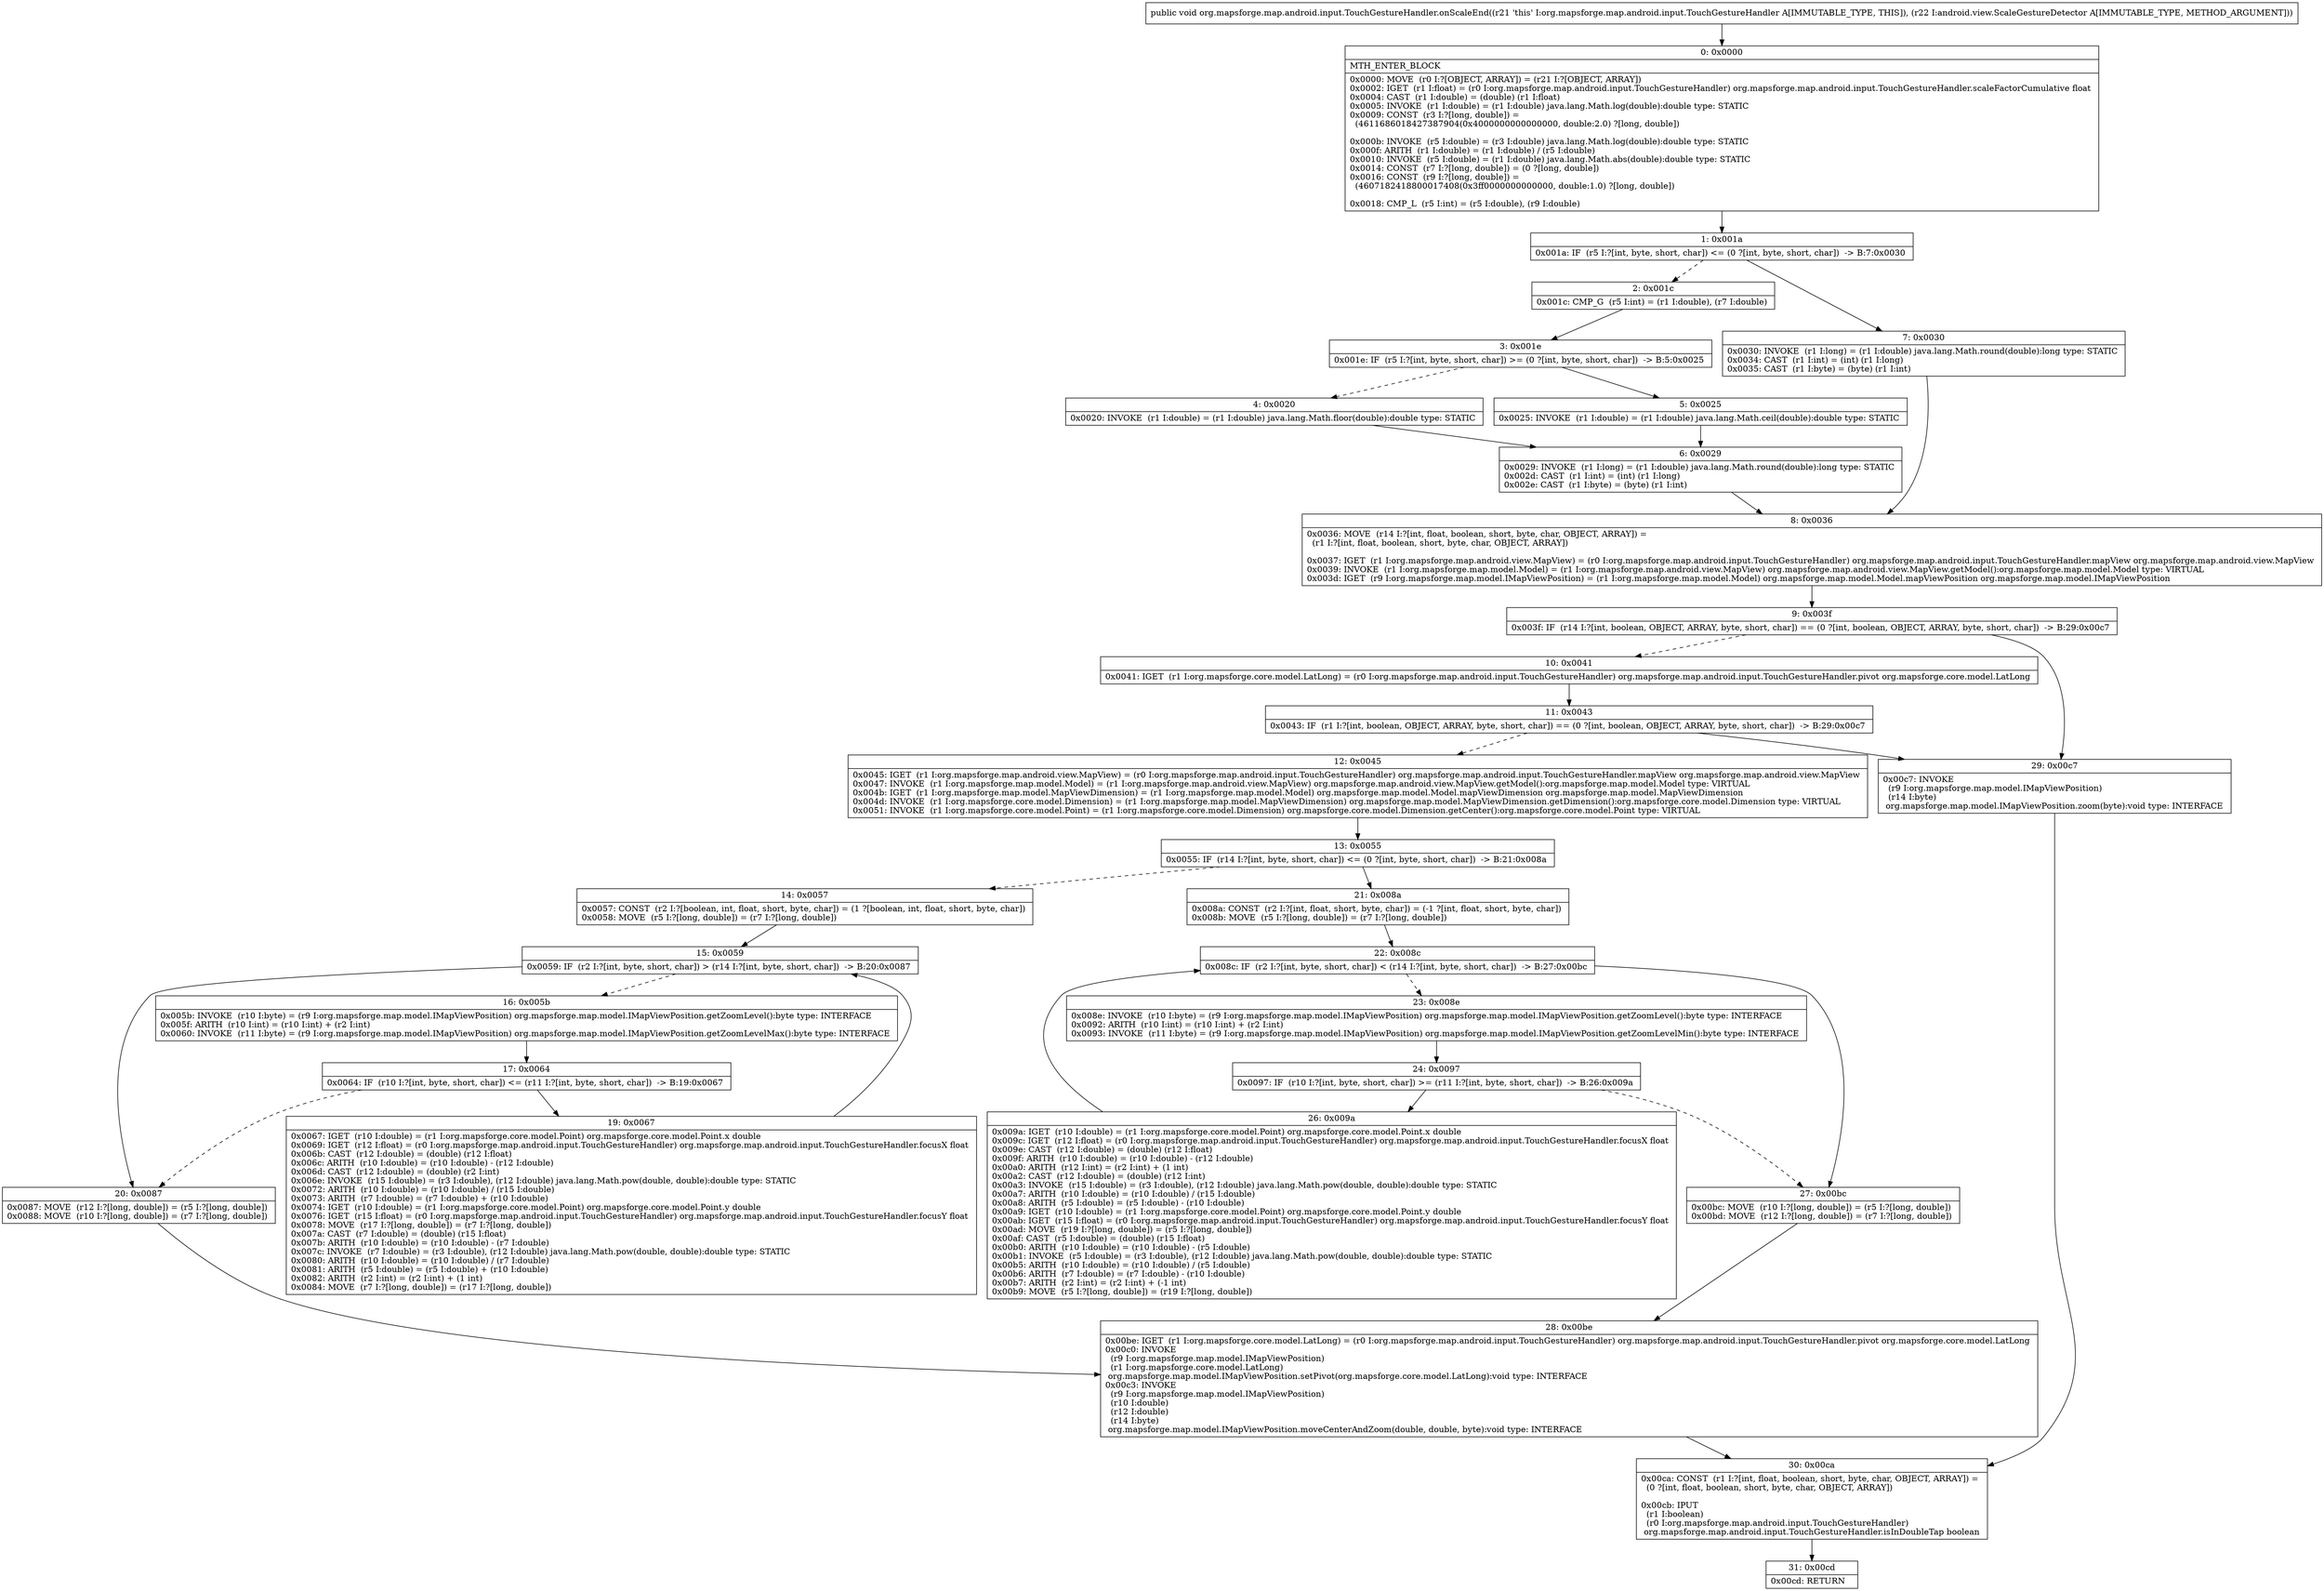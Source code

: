 digraph "CFG fororg.mapsforge.map.android.input.TouchGestureHandler.onScaleEnd(Landroid\/view\/ScaleGestureDetector;)V" {
Node_0 [shape=record,label="{0\:\ 0x0000|MTH_ENTER_BLOCK\l|0x0000: MOVE  (r0 I:?[OBJECT, ARRAY]) = (r21 I:?[OBJECT, ARRAY]) \l0x0002: IGET  (r1 I:float) = (r0 I:org.mapsforge.map.android.input.TouchGestureHandler) org.mapsforge.map.android.input.TouchGestureHandler.scaleFactorCumulative float \l0x0004: CAST  (r1 I:double) = (double) (r1 I:float) \l0x0005: INVOKE  (r1 I:double) = (r1 I:double) java.lang.Math.log(double):double type: STATIC \l0x0009: CONST  (r3 I:?[long, double]) = \l  (4611686018427387904(0x4000000000000000, double:2.0) ?[long, double])\l \l0x000b: INVOKE  (r5 I:double) = (r3 I:double) java.lang.Math.log(double):double type: STATIC \l0x000f: ARITH  (r1 I:double) = (r1 I:double) \/ (r5 I:double) \l0x0010: INVOKE  (r5 I:double) = (r1 I:double) java.lang.Math.abs(double):double type: STATIC \l0x0014: CONST  (r7 I:?[long, double]) = (0 ?[long, double]) \l0x0016: CONST  (r9 I:?[long, double]) = \l  (4607182418800017408(0x3ff0000000000000, double:1.0) ?[long, double])\l \l0x0018: CMP_L  (r5 I:int) = (r5 I:double), (r9 I:double) \l}"];
Node_1 [shape=record,label="{1\:\ 0x001a|0x001a: IF  (r5 I:?[int, byte, short, char]) \<= (0 ?[int, byte, short, char])  \-\> B:7:0x0030 \l}"];
Node_2 [shape=record,label="{2\:\ 0x001c|0x001c: CMP_G  (r5 I:int) = (r1 I:double), (r7 I:double) \l}"];
Node_3 [shape=record,label="{3\:\ 0x001e|0x001e: IF  (r5 I:?[int, byte, short, char]) \>= (0 ?[int, byte, short, char])  \-\> B:5:0x0025 \l}"];
Node_4 [shape=record,label="{4\:\ 0x0020|0x0020: INVOKE  (r1 I:double) = (r1 I:double) java.lang.Math.floor(double):double type: STATIC \l}"];
Node_5 [shape=record,label="{5\:\ 0x0025|0x0025: INVOKE  (r1 I:double) = (r1 I:double) java.lang.Math.ceil(double):double type: STATIC \l}"];
Node_6 [shape=record,label="{6\:\ 0x0029|0x0029: INVOKE  (r1 I:long) = (r1 I:double) java.lang.Math.round(double):long type: STATIC \l0x002d: CAST  (r1 I:int) = (int) (r1 I:long) \l0x002e: CAST  (r1 I:byte) = (byte) (r1 I:int) \l}"];
Node_7 [shape=record,label="{7\:\ 0x0030|0x0030: INVOKE  (r1 I:long) = (r1 I:double) java.lang.Math.round(double):long type: STATIC \l0x0034: CAST  (r1 I:int) = (int) (r1 I:long) \l0x0035: CAST  (r1 I:byte) = (byte) (r1 I:int) \l}"];
Node_8 [shape=record,label="{8\:\ 0x0036|0x0036: MOVE  (r14 I:?[int, float, boolean, short, byte, char, OBJECT, ARRAY]) = \l  (r1 I:?[int, float, boolean, short, byte, char, OBJECT, ARRAY])\l \l0x0037: IGET  (r1 I:org.mapsforge.map.android.view.MapView) = (r0 I:org.mapsforge.map.android.input.TouchGestureHandler) org.mapsforge.map.android.input.TouchGestureHandler.mapView org.mapsforge.map.android.view.MapView \l0x0039: INVOKE  (r1 I:org.mapsforge.map.model.Model) = (r1 I:org.mapsforge.map.android.view.MapView) org.mapsforge.map.android.view.MapView.getModel():org.mapsforge.map.model.Model type: VIRTUAL \l0x003d: IGET  (r9 I:org.mapsforge.map.model.IMapViewPosition) = (r1 I:org.mapsforge.map.model.Model) org.mapsforge.map.model.Model.mapViewPosition org.mapsforge.map.model.IMapViewPosition \l}"];
Node_9 [shape=record,label="{9\:\ 0x003f|0x003f: IF  (r14 I:?[int, boolean, OBJECT, ARRAY, byte, short, char]) == (0 ?[int, boolean, OBJECT, ARRAY, byte, short, char])  \-\> B:29:0x00c7 \l}"];
Node_10 [shape=record,label="{10\:\ 0x0041|0x0041: IGET  (r1 I:org.mapsforge.core.model.LatLong) = (r0 I:org.mapsforge.map.android.input.TouchGestureHandler) org.mapsforge.map.android.input.TouchGestureHandler.pivot org.mapsforge.core.model.LatLong \l}"];
Node_11 [shape=record,label="{11\:\ 0x0043|0x0043: IF  (r1 I:?[int, boolean, OBJECT, ARRAY, byte, short, char]) == (0 ?[int, boolean, OBJECT, ARRAY, byte, short, char])  \-\> B:29:0x00c7 \l}"];
Node_12 [shape=record,label="{12\:\ 0x0045|0x0045: IGET  (r1 I:org.mapsforge.map.android.view.MapView) = (r0 I:org.mapsforge.map.android.input.TouchGestureHandler) org.mapsforge.map.android.input.TouchGestureHandler.mapView org.mapsforge.map.android.view.MapView \l0x0047: INVOKE  (r1 I:org.mapsforge.map.model.Model) = (r1 I:org.mapsforge.map.android.view.MapView) org.mapsforge.map.android.view.MapView.getModel():org.mapsforge.map.model.Model type: VIRTUAL \l0x004b: IGET  (r1 I:org.mapsforge.map.model.MapViewDimension) = (r1 I:org.mapsforge.map.model.Model) org.mapsforge.map.model.Model.mapViewDimension org.mapsforge.map.model.MapViewDimension \l0x004d: INVOKE  (r1 I:org.mapsforge.core.model.Dimension) = (r1 I:org.mapsforge.map.model.MapViewDimension) org.mapsforge.map.model.MapViewDimension.getDimension():org.mapsforge.core.model.Dimension type: VIRTUAL \l0x0051: INVOKE  (r1 I:org.mapsforge.core.model.Point) = (r1 I:org.mapsforge.core.model.Dimension) org.mapsforge.core.model.Dimension.getCenter():org.mapsforge.core.model.Point type: VIRTUAL \l}"];
Node_13 [shape=record,label="{13\:\ 0x0055|0x0055: IF  (r14 I:?[int, byte, short, char]) \<= (0 ?[int, byte, short, char])  \-\> B:21:0x008a \l}"];
Node_14 [shape=record,label="{14\:\ 0x0057|0x0057: CONST  (r2 I:?[boolean, int, float, short, byte, char]) = (1 ?[boolean, int, float, short, byte, char]) \l0x0058: MOVE  (r5 I:?[long, double]) = (r7 I:?[long, double]) \l}"];
Node_15 [shape=record,label="{15\:\ 0x0059|0x0059: IF  (r2 I:?[int, byte, short, char]) \> (r14 I:?[int, byte, short, char])  \-\> B:20:0x0087 \l}"];
Node_16 [shape=record,label="{16\:\ 0x005b|0x005b: INVOKE  (r10 I:byte) = (r9 I:org.mapsforge.map.model.IMapViewPosition) org.mapsforge.map.model.IMapViewPosition.getZoomLevel():byte type: INTERFACE \l0x005f: ARITH  (r10 I:int) = (r10 I:int) + (r2 I:int) \l0x0060: INVOKE  (r11 I:byte) = (r9 I:org.mapsforge.map.model.IMapViewPosition) org.mapsforge.map.model.IMapViewPosition.getZoomLevelMax():byte type: INTERFACE \l}"];
Node_17 [shape=record,label="{17\:\ 0x0064|0x0064: IF  (r10 I:?[int, byte, short, char]) \<= (r11 I:?[int, byte, short, char])  \-\> B:19:0x0067 \l}"];
Node_19 [shape=record,label="{19\:\ 0x0067|0x0067: IGET  (r10 I:double) = (r1 I:org.mapsforge.core.model.Point) org.mapsforge.core.model.Point.x double \l0x0069: IGET  (r12 I:float) = (r0 I:org.mapsforge.map.android.input.TouchGestureHandler) org.mapsforge.map.android.input.TouchGestureHandler.focusX float \l0x006b: CAST  (r12 I:double) = (double) (r12 I:float) \l0x006c: ARITH  (r10 I:double) = (r10 I:double) \- (r12 I:double) \l0x006d: CAST  (r12 I:double) = (double) (r2 I:int) \l0x006e: INVOKE  (r15 I:double) = (r3 I:double), (r12 I:double) java.lang.Math.pow(double, double):double type: STATIC \l0x0072: ARITH  (r10 I:double) = (r10 I:double) \/ (r15 I:double) \l0x0073: ARITH  (r7 I:double) = (r7 I:double) + (r10 I:double) \l0x0074: IGET  (r10 I:double) = (r1 I:org.mapsforge.core.model.Point) org.mapsforge.core.model.Point.y double \l0x0076: IGET  (r15 I:float) = (r0 I:org.mapsforge.map.android.input.TouchGestureHandler) org.mapsforge.map.android.input.TouchGestureHandler.focusY float \l0x0078: MOVE  (r17 I:?[long, double]) = (r7 I:?[long, double]) \l0x007a: CAST  (r7 I:double) = (double) (r15 I:float) \l0x007b: ARITH  (r10 I:double) = (r10 I:double) \- (r7 I:double) \l0x007c: INVOKE  (r7 I:double) = (r3 I:double), (r12 I:double) java.lang.Math.pow(double, double):double type: STATIC \l0x0080: ARITH  (r10 I:double) = (r10 I:double) \/ (r7 I:double) \l0x0081: ARITH  (r5 I:double) = (r5 I:double) + (r10 I:double) \l0x0082: ARITH  (r2 I:int) = (r2 I:int) + (1 int) \l0x0084: MOVE  (r7 I:?[long, double]) = (r17 I:?[long, double]) \l}"];
Node_20 [shape=record,label="{20\:\ 0x0087|0x0087: MOVE  (r12 I:?[long, double]) = (r5 I:?[long, double]) \l0x0088: MOVE  (r10 I:?[long, double]) = (r7 I:?[long, double]) \l}"];
Node_21 [shape=record,label="{21\:\ 0x008a|0x008a: CONST  (r2 I:?[int, float, short, byte, char]) = (\-1 ?[int, float, short, byte, char]) \l0x008b: MOVE  (r5 I:?[long, double]) = (r7 I:?[long, double]) \l}"];
Node_22 [shape=record,label="{22\:\ 0x008c|0x008c: IF  (r2 I:?[int, byte, short, char]) \< (r14 I:?[int, byte, short, char])  \-\> B:27:0x00bc \l}"];
Node_23 [shape=record,label="{23\:\ 0x008e|0x008e: INVOKE  (r10 I:byte) = (r9 I:org.mapsforge.map.model.IMapViewPosition) org.mapsforge.map.model.IMapViewPosition.getZoomLevel():byte type: INTERFACE \l0x0092: ARITH  (r10 I:int) = (r10 I:int) + (r2 I:int) \l0x0093: INVOKE  (r11 I:byte) = (r9 I:org.mapsforge.map.model.IMapViewPosition) org.mapsforge.map.model.IMapViewPosition.getZoomLevelMin():byte type: INTERFACE \l}"];
Node_24 [shape=record,label="{24\:\ 0x0097|0x0097: IF  (r10 I:?[int, byte, short, char]) \>= (r11 I:?[int, byte, short, char])  \-\> B:26:0x009a \l}"];
Node_26 [shape=record,label="{26\:\ 0x009a|0x009a: IGET  (r10 I:double) = (r1 I:org.mapsforge.core.model.Point) org.mapsforge.core.model.Point.x double \l0x009c: IGET  (r12 I:float) = (r0 I:org.mapsforge.map.android.input.TouchGestureHandler) org.mapsforge.map.android.input.TouchGestureHandler.focusX float \l0x009e: CAST  (r12 I:double) = (double) (r12 I:float) \l0x009f: ARITH  (r10 I:double) = (r10 I:double) \- (r12 I:double) \l0x00a0: ARITH  (r12 I:int) = (r2 I:int) + (1 int) \l0x00a2: CAST  (r12 I:double) = (double) (r12 I:int) \l0x00a3: INVOKE  (r15 I:double) = (r3 I:double), (r12 I:double) java.lang.Math.pow(double, double):double type: STATIC \l0x00a7: ARITH  (r10 I:double) = (r10 I:double) \/ (r15 I:double) \l0x00a8: ARITH  (r5 I:double) = (r5 I:double) \- (r10 I:double) \l0x00a9: IGET  (r10 I:double) = (r1 I:org.mapsforge.core.model.Point) org.mapsforge.core.model.Point.y double \l0x00ab: IGET  (r15 I:float) = (r0 I:org.mapsforge.map.android.input.TouchGestureHandler) org.mapsforge.map.android.input.TouchGestureHandler.focusY float \l0x00ad: MOVE  (r19 I:?[long, double]) = (r5 I:?[long, double]) \l0x00af: CAST  (r5 I:double) = (double) (r15 I:float) \l0x00b0: ARITH  (r10 I:double) = (r10 I:double) \- (r5 I:double) \l0x00b1: INVOKE  (r5 I:double) = (r3 I:double), (r12 I:double) java.lang.Math.pow(double, double):double type: STATIC \l0x00b5: ARITH  (r10 I:double) = (r10 I:double) \/ (r5 I:double) \l0x00b6: ARITH  (r7 I:double) = (r7 I:double) \- (r10 I:double) \l0x00b7: ARITH  (r2 I:int) = (r2 I:int) + (\-1 int) \l0x00b9: MOVE  (r5 I:?[long, double]) = (r19 I:?[long, double]) \l}"];
Node_27 [shape=record,label="{27\:\ 0x00bc|0x00bc: MOVE  (r10 I:?[long, double]) = (r5 I:?[long, double]) \l0x00bd: MOVE  (r12 I:?[long, double]) = (r7 I:?[long, double]) \l}"];
Node_28 [shape=record,label="{28\:\ 0x00be|0x00be: IGET  (r1 I:org.mapsforge.core.model.LatLong) = (r0 I:org.mapsforge.map.android.input.TouchGestureHandler) org.mapsforge.map.android.input.TouchGestureHandler.pivot org.mapsforge.core.model.LatLong \l0x00c0: INVOKE  \l  (r9 I:org.mapsforge.map.model.IMapViewPosition)\l  (r1 I:org.mapsforge.core.model.LatLong)\l org.mapsforge.map.model.IMapViewPosition.setPivot(org.mapsforge.core.model.LatLong):void type: INTERFACE \l0x00c3: INVOKE  \l  (r9 I:org.mapsforge.map.model.IMapViewPosition)\l  (r10 I:double)\l  (r12 I:double)\l  (r14 I:byte)\l org.mapsforge.map.model.IMapViewPosition.moveCenterAndZoom(double, double, byte):void type: INTERFACE \l}"];
Node_29 [shape=record,label="{29\:\ 0x00c7|0x00c7: INVOKE  \l  (r9 I:org.mapsforge.map.model.IMapViewPosition)\l  (r14 I:byte)\l org.mapsforge.map.model.IMapViewPosition.zoom(byte):void type: INTERFACE \l}"];
Node_30 [shape=record,label="{30\:\ 0x00ca|0x00ca: CONST  (r1 I:?[int, float, boolean, short, byte, char, OBJECT, ARRAY]) = \l  (0 ?[int, float, boolean, short, byte, char, OBJECT, ARRAY])\l \l0x00cb: IPUT  \l  (r1 I:boolean)\l  (r0 I:org.mapsforge.map.android.input.TouchGestureHandler)\l org.mapsforge.map.android.input.TouchGestureHandler.isInDoubleTap boolean \l}"];
Node_31 [shape=record,label="{31\:\ 0x00cd|0x00cd: RETURN   \l}"];
MethodNode[shape=record,label="{public void org.mapsforge.map.android.input.TouchGestureHandler.onScaleEnd((r21 'this' I:org.mapsforge.map.android.input.TouchGestureHandler A[IMMUTABLE_TYPE, THIS]), (r22 I:android.view.ScaleGestureDetector A[IMMUTABLE_TYPE, METHOD_ARGUMENT])) }"];
MethodNode -> Node_0;
Node_0 -> Node_1;
Node_1 -> Node_2[style=dashed];
Node_1 -> Node_7;
Node_2 -> Node_3;
Node_3 -> Node_4[style=dashed];
Node_3 -> Node_5;
Node_4 -> Node_6;
Node_5 -> Node_6;
Node_6 -> Node_8;
Node_7 -> Node_8;
Node_8 -> Node_9;
Node_9 -> Node_10[style=dashed];
Node_9 -> Node_29;
Node_10 -> Node_11;
Node_11 -> Node_12[style=dashed];
Node_11 -> Node_29;
Node_12 -> Node_13;
Node_13 -> Node_14[style=dashed];
Node_13 -> Node_21;
Node_14 -> Node_15;
Node_15 -> Node_16[style=dashed];
Node_15 -> Node_20;
Node_16 -> Node_17;
Node_17 -> Node_19;
Node_17 -> Node_20[style=dashed];
Node_19 -> Node_15;
Node_20 -> Node_28;
Node_21 -> Node_22;
Node_22 -> Node_23[style=dashed];
Node_22 -> Node_27;
Node_23 -> Node_24;
Node_24 -> Node_26;
Node_24 -> Node_27[style=dashed];
Node_26 -> Node_22;
Node_27 -> Node_28;
Node_28 -> Node_30;
Node_29 -> Node_30;
Node_30 -> Node_31;
}

